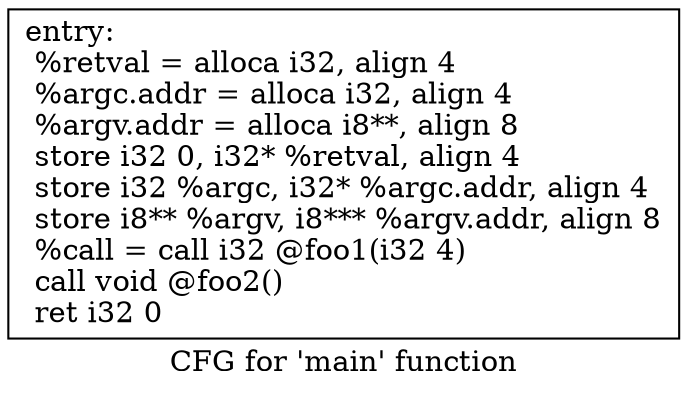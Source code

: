 digraph "CFG for 'main' function" {
	label="CFG for 'main' function";

	Node0x8d6e150 [shape=record,label="{entry:\l  %retval = alloca i32, align 4\l  %argc.addr = alloca i32, align 4\l  %argv.addr = alloca i8**, align 8\l  store i32 0, i32* %retval, align 4\l  store i32 %argc, i32* %argc.addr, align 4\l  store i8** %argv, i8*** %argv.addr, align 8\l  %call = call i32 @foo1(i32 4)\l  call void @foo2()\l  ret i32 0\l}"];
}
